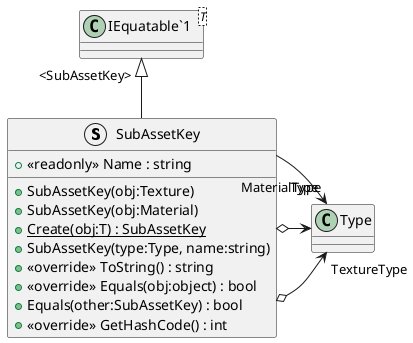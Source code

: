 @startuml
struct SubAssetKey {
    + <<readonly>> Name : string
    + SubAssetKey(obj:Texture)
    + SubAssetKey(obj:Material)
    + {static} Create(obj:T) : SubAssetKey
    + SubAssetKey(type:Type, name:string)
    + <<override>> ToString() : string
    + <<override>> Equals(obj:object) : bool
    + Equals(other:SubAssetKey) : bool
    + <<override>> GetHashCode() : int
}
class "IEquatable`1"<T> {
}
"IEquatable`1" "<SubAssetKey>" <|-- SubAssetKey
SubAssetKey o-> "TextureType" Type
SubAssetKey o-> "MaterialType" Type
SubAssetKey --> "Type" Type
@enduml
